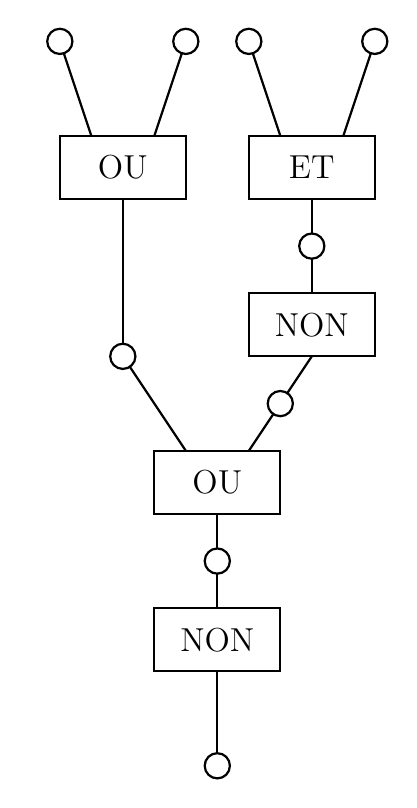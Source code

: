 \def\allume{
\draw[thick,draw,fill=white]  (0,0) circle (0.2); 
 \foreach \i in {0,30,...,330}{
  \draw[thick] (\i:0.25)--(\i:0.4);
 }
}
\def\eteint{
\draw[thick,draw,fill=white]  (0,0) circle (0.2); 
\draw[thick,draw,fill=white]  (0,0)--+(45:0.2)--+(45:-0.2); 
\draw[thick,draw,fill=white]  (0,0)--+(-45:0.2)--+(-45:-0.2); 
}
\begin{tikzpicture}[scale=0.8]

% OU
\begin{scope}[xshift=-1.5cm]
\draw[thick] (0,0) rectangle (2,1);
\node  at (1,0.5)  {\large OU};

\draw[thick] (0.5,1)--++(-0.5,1.5);
\draw[thick] (1.5,1)--++(0.5,1.5);
\draw[thick] (1,0)--++(0,-2.5);


\draw[thick,draw,fill=white]  (-0,2.5) circle (0.2); 
\draw[thick,draw,fill=white]  (2,2.5) circle (0.2); 
\end{scope}

% E T 1
\begin{scope}[xshift=1.5cm]
\draw[thick] (0,0) rectangle (2,1);
\node  at (1,0.5)  {\large ET};

\draw[thick] (0.5,1)--++(-0.5,1.5);
\draw[thick] (1.5,1)--++(0.5,1.5);
\draw[thick] (1,0)--++(0,-1.5);


\draw[thick,draw,fill=white]  (-0,2.5) circle (0.2); 
\draw[thick,draw,fill=white]  (2,2.5) circle (0.2); 
\end{scope}

% NON 1
\begin{scope}[xshift=1.5cm,yshift=-2.5cm]
\draw[thick] (0,0) rectangle (2,1);
\node  at (1,0.5)  {\large NON};

\draw[thick] (1,1)--++(0,1.5);

\draw[thick,draw,fill=white]  (1,1.75) circle (0.2); 

\end{scope}

%OU 2
\begin{scope}[yshift=-5cm]
\draw[thick] (0,0) rectangle (2,1);
\node  at (1,0.5)  {\large OU};

\draw[thick] (0.5,1)--++(-1,1.5);
\draw[thick] (1.5,1)--++(1,1.5);


\draw[thick,draw,fill=white]  (-0.5,2.5) circle (0.2); 
\draw[thick,draw,fill=white]  (2,1.75) circle (0.2); 
\end{scope}

% NON 2
\begin{scope}[yshift=-7.5cm]
\draw[thick] (0,0) rectangle (2,1);
\node  at (1,0.5)  {\large NON};

\draw[thick] (1,1)--++(0,1.5);
\draw[thick] (1,0)--++(0,-1.5);

\draw[thick,draw,fill=white]  (1,1.75) circle (0.2); 
\draw[thick,draw,fill=white]  (1,-1.5) circle (0.2); 

\end{scope}

\end{tikzpicture}